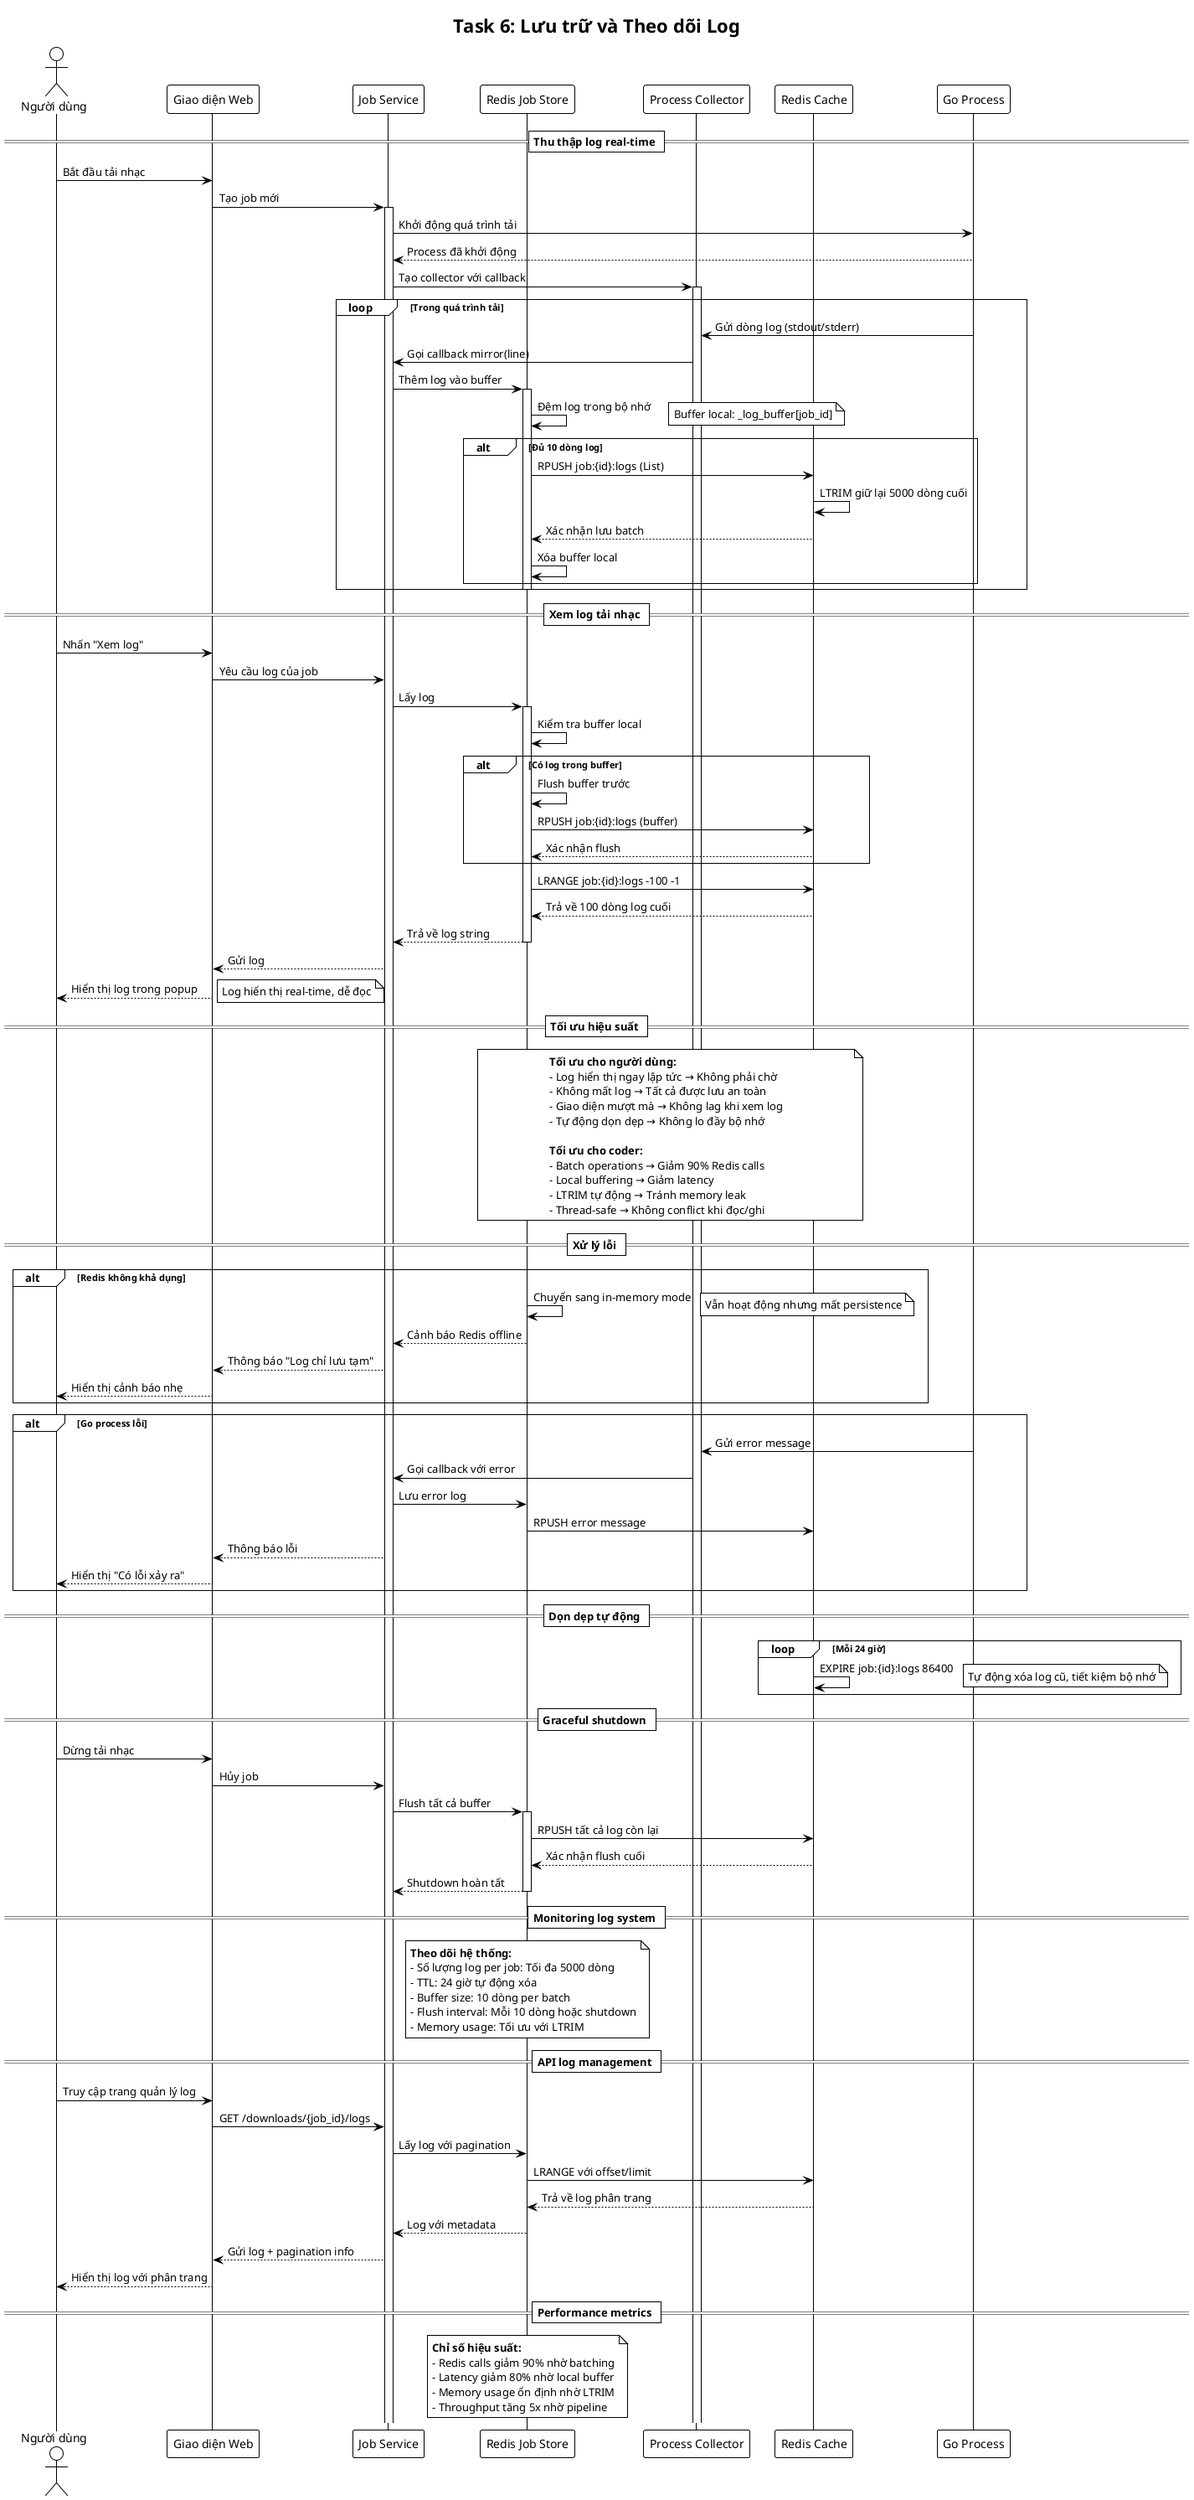 @startuml Task6_Logs_Storage
!theme plain
title Task 6: Lưu trữ và Theo dõi Log

actor "Người dùng" as User
participant "Giao diện Web" as Frontend
participant "Job Service" as JobService
participant "Redis Job Store" as RedisJobStore
participant "Process Collector" as Collector
participant "Redis Cache" as Redis
participant "Go Process" as GoProcess

== Thu thập log real-time ==

User -> Frontend: Bắt đầu tải nhạc
Frontend -> JobService: Tạo job mới
activate JobService

JobService -> GoProcess: Khởi động quá trình tải
GoProcess --> JobService: Process đã khởi động
JobService -> Collector: Tạo collector với callback
activate Collector

loop Trong quá trình tải
    GoProcess -> Collector: Gửi dòng log (stdout/stderr)
    Collector -> JobService: Gọi callback mirror(line)
    JobService -> RedisJobStore: Thêm log vào buffer
    activate RedisJobStore
    
    RedisJobStore -> RedisJobStore: Đệm log trong bộ nhớ
    note right: Buffer local: _log_buffer[job_id]
    
    alt Đủ 10 dòng log
        RedisJobStore -> Redis: RPUSH job:{id}:logs (List)
        Redis -> Redis: LTRIM giữ lại 5000 dòng cuối
        Redis --> RedisJobStore: Xác nhận lưu batch
        RedisJobStore -> RedisJobStore: Xóa buffer local
    end
    deactivate RedisJobStore
end

== Xem log tải nhạc ==

User -> Frontend: Nhấn "Xem log"
Frontend -> JobService: Yêu cầu log của job
JobService -> RedisJobStore: Lấy log
activate RedisJobStore

RedisJobStore -> RedisJobStore: Kiểm tra buffer local
alt Có log trong buffer
    RedisJobStore -> RedisJobStore: Flush buffer trước
    RedisJobStore -> Redis: RPUSH job:{id}:logs (buffer)
    Redis --> RedisJobStore: Xác nhận flush
end

RedisJobStore -> Redis: LRANGE job:{id}:logs -100 -1
Redis --> RedisJobStore: Trả về 100 dòng log cuối
RedisJobStore --> JobService: Trả về log string
deactivate RedisJobStore

JobService --> Frontend: Gửi log
Frontend --> User: Hiển thị log trong popup
note right: Log hiển thị real-time, dễ đọc

== Tối ưu hiệu suất ==

note over RedisJobStore, Redis
  **Tối ưu cho người dùng:**
  - Log hiển thị ngay lập tức → Không phải chờ
  - Không mất log → Tất cả được lưu an toàn
  - Giao diện mượt mà → Không lag khi xem log
  - Tự động dọn dẹp → Không lo đầy bộ nhớ
  
  **Tối ưu cho coder:**
  - Batch operations → Giảm 90% Redis calls
  - Local buffering → Giảm latency
  - LTRIM tự động → Tránh memory leak
  - Thread-safe → Không conflict khi đọc/ghi
end note

== Xử lý lỗi ==

alt Redis không khả dụng
    RedisJobStore -> RedisJobStore: Chuyển sang in-memory mode
    note right: Vẫn hoạt động nhưng mất persistence
    RedisJobStore --> JobService: Cảnh báo Redis offline
    JobService --> Frontend: Thông báo "Log chỉ lưu tạm"
    Frontend --> User: Hiển thị cảnh báo nhẹ
end

alt Go process lỗi
    GoProcess -> Collector: Gửi error message
    Collector -> JobService: Gọi callback với error
    JobService -> RedisJobStore: Lưu error log
    RedisJobStore -> Redis: RPUSH error message
    JobService --> Frontend: Thông báo lỗi
    Frontend --> User: Hiển thị "Có lỗi xảy ra"
end

== Dọn dẹp tự động ==

loop Mỗi 24 giờ
    Redis -> Redis: EXPIRE job:{id}:logs 86400
    note right: Tự động xóa log cũ, tiết kiệm bộ nhớ
end

== Graceful shutdown ==

User -> Frontend: Dừng tải nhạc
Frontend -> JobService: Hủy job
JobService -> RedisJobStore: Flush tất cả buffer
activate RedisJobStore
RedisJobStore -> Redis: RPUSH tất cả log còn lại
Redis --> RedisJobStore: Xác nhận flush cuối
RedisJobStore --> JobService: Shutdown hoàn tất
deactivate RedisJobStore

== Monitoring log system ==

note over RedisJobStore
  **Theo dõi hệ thống:**
  - Số lượng log per job: Tối đa 5000 dòng
  - TTL: 24 giờ tự động xóa
  - Buffer size: 10 dòng per batch
  - Flush interval: Mỗi 10 dòng hoặc shutdown
  - Memory usage: Tối ưu với LTRIM
end note

== API log management ==

User -> Frontend: Truy cập trang quản lý log
Frontend -> JobService: GET /downloads/{job_id}/logs
JobService -> RedisJobStore: Lấy log với pagination
RedisJobStore -> Redis: LRANGE với offset/limit
Redis --> RedisJobStore: Trả về log phân trang
RedisJobStore --> JobService: Log với metadata
JobService --> Frontend: Gửi log + pagination info
Frontend --> User: Hiển thị log với phân trang

== Performance metrics ==

note over RedisJobStore
  **Chỉ số hiệu suất:**
  - Redis calls giảm 90% nhờ batching
  - Latency giảm 80% nhờ local buffer
  - Memory usage ổn định nhờ LTRIM
  - Throughput tăng 5x nhờ pipeline
end note

@enduml